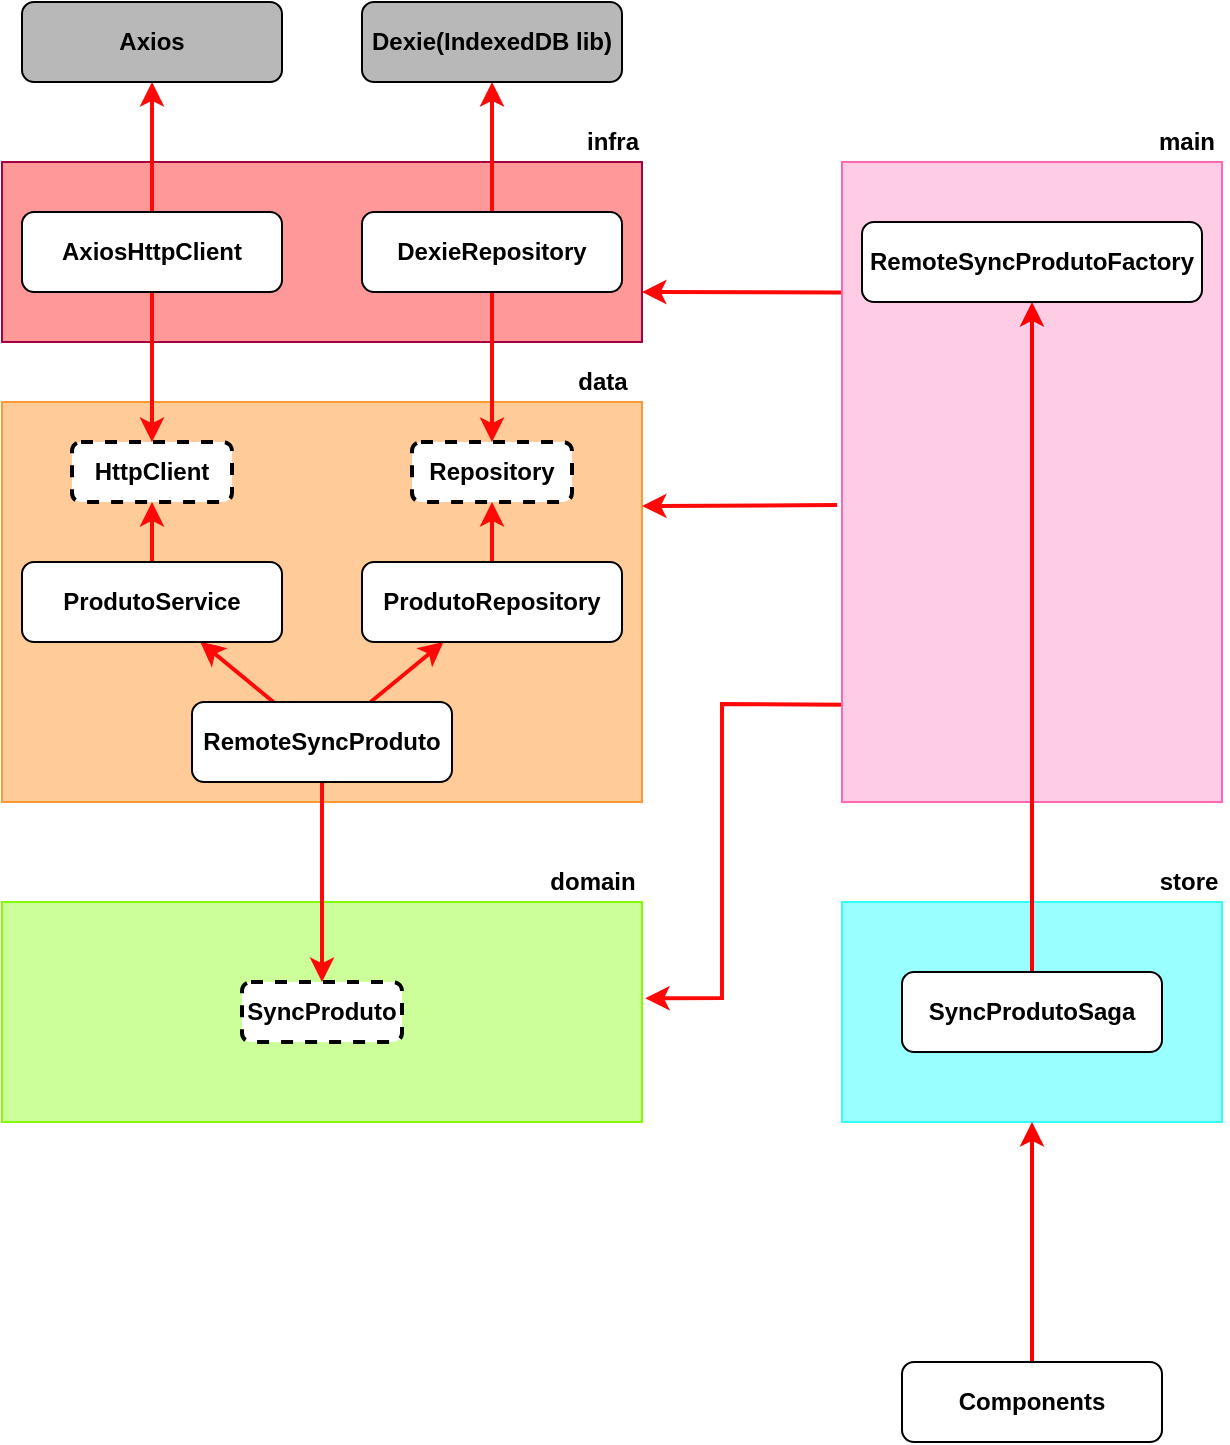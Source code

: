 <mxfile>
    <diagram id="dbz_1_67-CReoJ5luYzj" name="Page-1">
        <mxGraphModel dx="1669" dy="790" grid="1" gridSize="10" guides="1" tooltips="1" connect="1" arrows="1" fold="1" page="1" pageScale="1" pageWidth="850" pageHeight="1100" background="none" math="0" shadow="0">
            <root>
                <mxCell id="0"/>
                <mxCell id="1" parent="0"/>
                <mxCell id="2" value="" style="rounded=0;whiteSpace=wrap;html=1;fillColor=#FF9999;fontColor=#ffffff;strokeColor=#A50040;" parent="1" vertex="1">
                    <mxGeometry x="160" y="380" width="320" height="90" as="geometry"/>
                </mxCell>
                <mxCell id="3" value="infra" style="text;html=1;align=center;verticalAlign=middle;resizable=0;points=[];autosize=1;strokeColor=none;fillColor=none;fontStyle=1;labelBackgroundColor=none;labelBorderColor=none;" parent="1" vertex="1">
                    <mxGeometry x="445" y="360" width="40" height="20" as="geometry"/>
                </mxCell>
                <mxCell id="4" value="" style="rounded=0;whiteSpace=wrap;html=1;fillColor=#FFCC99;strokeColor=#FF9933;" parent="1" vertex="1">
                    <mxGeometry x="160" y="500" width="320" height="200" as="geometry"/>
                </mxCell>
                <mxCell id="5" value="data" style="text;html=1;align=center;verticalAlign=middle;resizable=0;points=[];autosize=1;strokeColor=none;fillColor=none;fontStyle=1;labelBackgroundColor=none;labelBorderColor=none;" parent="1" vertex="1">
                    <mxGeometry x="440" y="480" width="40" height="20" as="geometry"/>
                </mxCell>
                <mxCell id="6" value="" style="rounded=0;whiteSpace=wrap;html=1;fillColor=#CCFF99;strokeColor=#80FF00;" parent="1" vertex="1">
                    <mxGeometry x="160" y="750" width="320" height="110" as="geometry"/>
                </mxCell>
                <mxCell id="7" value="domain&lt;br&gt;" style="text;html=1;align=center;verticalAlign=middle;resizable=0;points=[];autosize=1;strokeColor=none;fillColor=none;fontStyle=1;labelBackgroundColor=none;labelBorderColor=none;" parent="1" vertex="1">
                    <mxGeometry x="425" y="730" width="60" height="20" as="geometry"/>
                </mxCell>
                <mxCell id="63" style="edgeStyle=none;html=1;fontColor=#000000;exitX=0.204;exitY=1;exitDx=0;exitDy=0;exitPerimeter=0;fillColor=#d80073;strokeColor=#FF0808;strokeWidth=2;" parent="1" source="8" edge="1">
                    <mxGeometry relative="1" as="geometry">
                        <mxPoint x="480" y="445" as="targetPoint"/>
                    </mxGeometry>
                </mxCell>
                <mxCell id="65" style="edgeStyle=none;html=1;fontColor=#000000;fillColor=#d80073;strokeColor=#FF0808;strokeWidth=2;exitX=0.536;exitY=1.013;exitDx=0;exitDy=0;exitPerimeter=0;" parent="1" source="8" edge="1">
                    <mxGeometry relative="1" as="geometry">
                        <mxPoint x="480" y="552" as="targetPoint"/>
                    </mxGeometry>
                </mxCell>
                <mxCell id="67" style="edgeStyle=none;html=1;entryX=1.005;entryY=0.438;entryDx=0;entryDy=0;entryPerimeter=0;fontColor=#000000;exitX=0.848;exitY=0.989;exitDx=0;exitDy=0;exitPerimeter=0;fillColor=#d80073;strokeColor=#FF0808;rounded=0;strokeWidth=2;" parent="1" source="8" target="6" edge="1">
                    <mxGeometry relative="1" as="geometry">
                        <Array as="points">
                            <mxPoint x="520" y="651"/>
                            <mxPoint x="520" y="798"/>
                        </Array>
                    </mxGeometry>
                </mxCell>
                <mxCell id="8" value="" style="rounded=0;whiteSpace=wrap;html=1;direction=south;fillColor=#FFCCE6;strokeColor=#FF66B3;" parent="1" vertex="1">
                    <mxGeometry x="580" y="380" width="190" height="320" as="geometry"/>
                </mxCell>
                <mxCell id="9" value="main" style="text;html=1;align=center;verticalAlign=middle;resizable=0;points=[];autosize=1;strokeColor=none;fillColor=none;fontStyle=1;labelBackgroundColor=none;labelBorderColor=none;" parent="1" vertex="1">
                    <mxGeometry x="732" y="360" width="40" height="20" as="geometry"/>
                </mxCell>
                <mxCell id="10" value="" style="rounded=0;whiteSpace=wrap;html=1;fillColor=#99FFFF;strokeColor=#33FFFF;" parent="1" vertex="1">
                    <mxGeometry x="580" y="750" width="190" height="110" as="geometry"/>
                </mxCell>
                <mxCell id="11" value="store" style="text;html=1;align=center;verticalAlign=middle;resizable=0;points=[];autosize=1;strokeColor=none;fillColor=none;fontStyle=1;labelBackgroundColor=none;labelBorderColor=none;" parent="1" vertex="1">
                    <mxGeometry x="733" y="730" width="40" height="20" as="geometry"/>
                </mxCell>
                <mxCell id="13" value="SyncProduto" style="rounded=1;whiteSpace=wrap;html=1;fontStyle=1;dashed=1;fontColor=#000000;fillColor=#FFFFFF;strokeColor=#000000;strokeWidth=2;" parent="1" vertex="1">
                    <mxGeometry x="280" y="790" width="80" height="30" as="geometry"/>
                </mxCell>
                <mxCell id="28" style="edgeStyle=none;html=1;fillColor=#d80073;strokeColor=#FF0808;strokeWidth=2;" parent="1" source="18" target="13" edge="1">
                    <mxGeometry relative="1" as="geometry"/>
                </mxCell>
                <mxCell id="29" style="edgeStyle=none;html=1;fillColor=#d80073;strokeColor=#A50040;" parent="1" source="18" target="24" edge="1">
                    <mxGeometry relative="1" as="geometry"/>
                </mxCell>
                <mxCell id="56" value="" style="edgeStyle=none;html=1;fontColor=#000000;fillColor=#d80073;strokeColor=#FF0808;strokeWidth=2;" parent="1" source="18" target="24" edge="1">
                    <mxGeometry relative="1" as="geometry"/>
                </mxCell>
                <mxCell id="59" style="edgeStyle=none;html=1;fontColor=#000000;fillColor=#d80073;strokeColor=#FF0808;strokeWidth=2;" parent="1" source="18" target="58" edge="1">
                    <mxGeometry relative="1" as="geometry"/>
                </mxCell>
                <mxCell id="18" value="RemoteSyncProduto" style="rounded=1;whiteSpace=wrap;html=1;fontStyle=1;fontColor=#000000;fillColor=#FFFFFF;strokeColor=#000000;" parent="1" vertex="1">
                    <mxGeometry x="255" y="650" width="130" height="40" as="geometry"/>
                </mxCell>
                <mxCell id="19" value="HttpClient" style="rounded=1;whiteSpace=wrap;html=1;fontStyle=1;dashed=1;fontColor=#000000;fillColor=#FFFFFF;strokeColor=#000000;strokeWidth=2;" parent="1" vertex="1">
                    <mxGeometry x="195" y="520" width="80" height="30" as="geometry"/>
                </mxCell>
                <mxCell id="34" style="edgeStyle=none;html=1;fillColor=#d80073;strokeColor=#FF0808;strokeWidth=2;" parent="1" source="24" target="19" edge="1">
                    <mxGeometry relative="1" as="geometry"/>
                </mxCell>
                <mxCell id="24" value="ProdutoService" style="rounded=1;whiteSpace=wrap;html=1;fontStyle=1;fontColor=#000000;fillColor=#FFFFFF;strokeColor=#000000;" parent="1" vertex="1">
                    <mxGeometry x="170" y="580" width="130" height="40" as="geometry"/>
                </mxCell>
                <mxCell id="27" style="edgeStyle=none;html=1;fillColor=#d80073;strokeColor=#FF0808;strokeWidth=2;" parent="1" source="26" target="19" edge="1">
                    <mxGeometry relative="1" as="geometry"/>
                </mxCell>
                <mxCell id="40" style="edgeStyle=none;html=1;fillColor=#d80073;strokeColor=#FF0808;strokeWidth=2;" parent="1" source="26" target="38" edge="1">
                    <mxGeometry relative="1" as="geometry"/>
                </mxCell>
                <mxCell id="26" value="AxiosHttpClient" style="rounded=1;whiteSpace=wrap;html=1;fontStyle=1;fillColor=#FFFFFF;fontColor=#000000;strokeColor=#000000;" parent="1" vertex="1">
                    <mxGeometry x="170" y="405" width="130" height="40" as="geometry"/>
                </mxCell>
                <mxCell id="43" style="edgeStyle=none;html=1;fontColor=#000000;fillColor=#d80073;strokeColor=#FC0000;strokeWidth=2;" parent="1" source="37" target="41" edge="1">
                    <mxGeometry relative="1" as="geometry"/>
                </mxCell>
                <mxCell id="37" value="SyncProdutoSaga" style="rounded=1;whiteSpace=wrap;html=1;fontStyle=1;fontColor=#000000;fillColor=#FFFFFF;strokeColor=#000000;" parent="1" vertex="1">
                    <mxGeometry x="610" y="785" width="130" height="40" as="geometry"/>
                </mxCell>
                <mxCell id="38" value="Axios" style="rounded=1;whiteSpace=wrap;html=1;fontStyle=1;fillColor=#B8B8B8;fontColor=#000000;strokeColor=#000000;" parent="1" vertex="1">
                    <mxGeometry x="170" y="300" width="130" height="40" as="geometry"/>
                </mxCell>
                <mxCell id="41" value="&lt;b&gt;RemoteSyncProdutoFactory&lt;/b&gt;" style="rounded=1;whiteSpace=wrap;html=1;fontColor=#000000;strokeColor=#000000;fillColor=#FFFFFF;" parent="1" vertex="1">
                    <mxGeometry x="590" y="410" width="170" height="40" as="geometry"/>
                </mxCell>
                <mxCell id="48" value="Repository" style="rounded=1;whiteSpace=wrap;html=1;fontStyle=1;dashed=1;fontColor=#000000;fillColor=#FFFFFF;strokeColor=#000000;strokeWidth=2;" parent="1" vertex="1">
                    <mxGeometry x="365" y="520" width="80" height="30" as="geometry"/>
                </mxCell>
                <mxCell id="51" style="edgeStyle=none;html=1;fontColor=#000000;fillColor=#d80073;strokeColor=#FF0808;strokeWidth=2;" parent="1" source="50" target="48" edge="1">
                    <mxGeometry relative="1" as="geometry"/>
                </mxCell>
                <mxCell id="53" style="edgeStyle=none;html=1;fontColor=#000000;fillColor=#d80073;strokeColor=#FF0808;strokeWidth=2;" parent="1" source="50" target="52" edge="1">
                    <mxGeometry relative="1" as="geometry"/>
                </mxCell>
                <mxCell id="50" value="DexieRepository" style="rounded=1;whiteSpace=wrap;html=1;fontStyle=1;fillColor=#FFFFFF;fontColor=#000000;strokeColor=#000000;" parent="1" vertex="1">
                    <mxGeometry x="340" y="405" width="130" height="40" as="geometry"/>
                </mxCell>
                <mxCell id="52" value="Dexie(IndexedDB lib)" style="rounded=1;whiteSpace=wrap;html=1;fontStyle=1;fillColor=#B8B8B8;fontColor=#000000;strokeColor=#000000;" parent="1" vertex="1">
                    <mxGeometry x="340" y="300" width="130" height="40" as="geometry"/>
                </mxCell>
                <mxCell id="61" style="edgeStyle=none;html=1;fontColor=#000000;fillColor=#d80073;strokeColor=#FF0808;strokeWidth=2;" parent="1" source="58" target="48" edge="1">
                    <mxGeometry relative="1" as="geometry"/>
                </mxCell>
                <mxCell id="58" value="ProdutoRepository" style="rounded=1;whiteSpace=wrap;html=1;fontStyle=1;fontColor=#000000;fillColor=#FFFFFF;strokeColor=#000000;" parent="1" vertex="1">
                    <mxGeometry x="340" y="580" width="130" height="40" as="geometry"/>
                </mxCell>
                <mxCell id="69" style="edgeStyle=none;html=1;entryX=0.5;entryY=1;entryDx=0;entryDy=0;exitX=0.5;exitY=0;exitDx=0;exitDy=0;strokeWidth=2;fillColor=#e51400;strokeColor=#FF0000;" edge="1" parent="1" source="68" target="10">
                    <mxGeometry relative="1" as="geometry">
                        <Array as="points">
                            <mxPoint x="675" y="940"/>
                        </Array>
                    </mxGeometry>
                </mxCell>
                <mxCell id="68" value="Components" style="rounded=1;whiteSpace=wrap;html=1;fontStyle=1;fontColor=#000000;fillColor=#FFFFFF;strokeColor=#000000;" vertex="1" parent="1">
                    <mxGeometry x="610" y="980" width="130" height="40" as="geometry"/>
                </mxCell>
            </root>
        </mxGraphModel>
    </diagram>
</mxfile>
